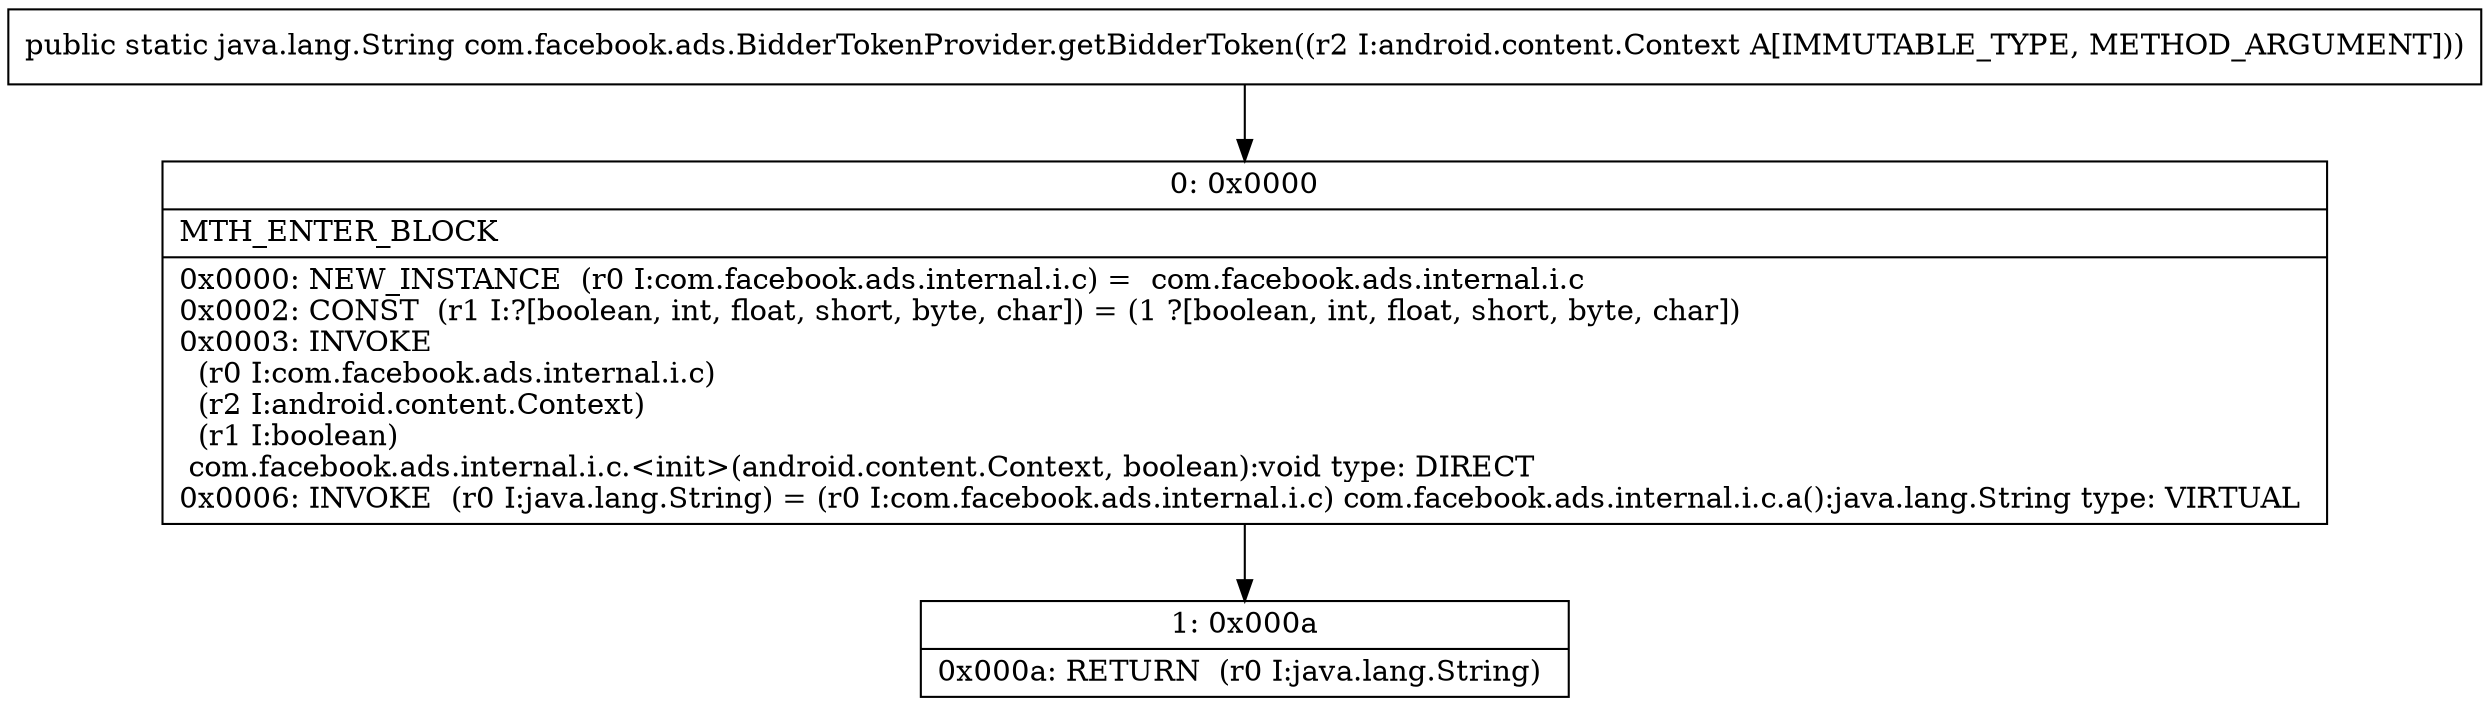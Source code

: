 digraph "CFG forcom.facebook.ads.BidderTokenProvider.getBidderToken(Landroid\/content\/Context;)Ljava\/lang\/String;" {
Node_0 [shape=record,label="{0\:\ 0x0000|MTH_ENTER_BLOCK\l|0x0000: NEW_INSTANCE  (r0 I:com.facebook.ads.internal.i.c) =  com.facebook.ads.internal.i.c \l0x0002: CONST  (r1 I:?[boolean, int, float, short, byte, char]) = (1 ?[boolean, int, float, short, byte, char]) \l0x0003: INVOKE  \l  (r0 I:com.facebook.ads.internal.i.c)\l  (r2 I:android.content.Context)\l  (r1 I:boolean)\l com.facebook.ads.internal.i.c.\<init\>(android.content.Context, boolean):void type: DIRECT \l0x0006: INVOKE  (r0 I:java.lang.String) = (r0 I:com.facebook.ads.internal.i.c) com.facebook.ads.internal.i.c.a():java.lang.String type: VIRTUAL \l}"];
Node_1 [shape=record,label="{1\:\ 0x000a|0x000a: RETURN  (r0 I:java.lang.String) \l}"];
MethodNode[shape=record,label="{public static java.lang.String com.facebook.ads.BidderTokenProvider.getBidderToken((r2 I:android.content.Context A[IMMUTABLE_TYPE, METHOD_ARGUMENT])) }"];
MethodNode -> Node_0;
Node_0 -> Node_1;
}

